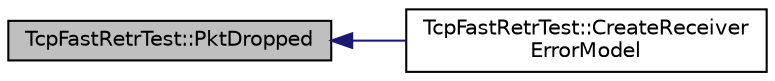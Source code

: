 digraph "TcpFastRetrTest::PktDropped"
{
  edge [fontname="Helvetica",fontsize="10",labelfontname="Helvetica",labelfontsize="10"];
  node [fontname="Helvetica",fontsize="10",shape=record];
  rankdir="LR";
  Node1 [label="TcpFastRetrTest::PktDropped",height=0.2,width=0.4,color="black", fillcolor="grey75", style="filled", fontcolor="black"];
  Node1 -> Node2 [dir="back",color="midnightblue",fontsize="10",style="solid"];
  Node2 [label="TcpFastRetrTest::CreateReceiver\lErrorModel",height=0.2,width=0.4,color="black", fillcolor="white", style="filled",URL="$df/d85/classTcpFastRetrTest.html#a42205ea481c029c1f7202d0eba41e098",tooltip="Create and return the error model to install in the receiver node. "];
}
